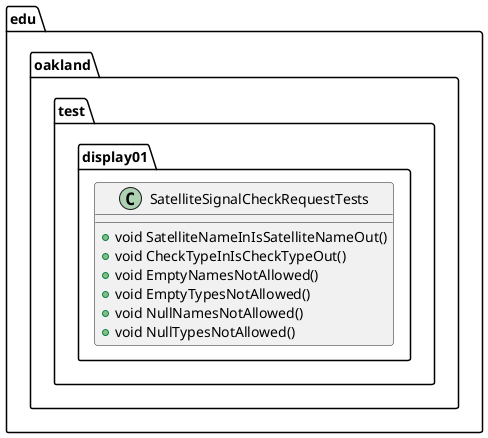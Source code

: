 @startuml SatelliteSignalCheckRequestTests

package edu.oakland.test.display01 {
  class SatelliteSignalCheckRequestTests {
    + void SatelliteNameInIsSatelliteNameOut()
    + void CheckTypeInIsCheckTypeOut()
    + void EmptyNamesNotAllowed()
    + void EmptyTypesNotAllowed()
    + void NullNamesNotAllowed()
    + void NullTypesNotAllowed()
  }
}

@enduml
